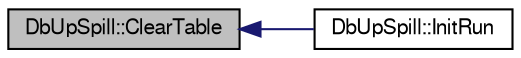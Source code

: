 digraph "DbUpSpill::ClearTable"
{
  bgcolor="transparent";
  edge [fontname="FreeSans",fontsize="10",labelfontname="FreeSans",labelfontsize="10"];
  node [fontname="FreeSans",fontsize="10",shape=record];
  rankdir="LR";
  Node1 [label="DbUpSpill::ClearTable",height=0.2,width=0.4,color="black", fillcolor="grey75", style="filled" fontcolor="black"];
  Node1 -> Node2 [dir="back",color="midnightblue",fontsize="10",style="solid",fontname="FreeSans"];
  Node2 [label="DbUpSpill::InitRun",height=0.2,width=0.4,color="black",URL="$da/dbe/classDbUpSpill.html#a7cd979235b7cfa8761940e90c7837ac3"];
}
